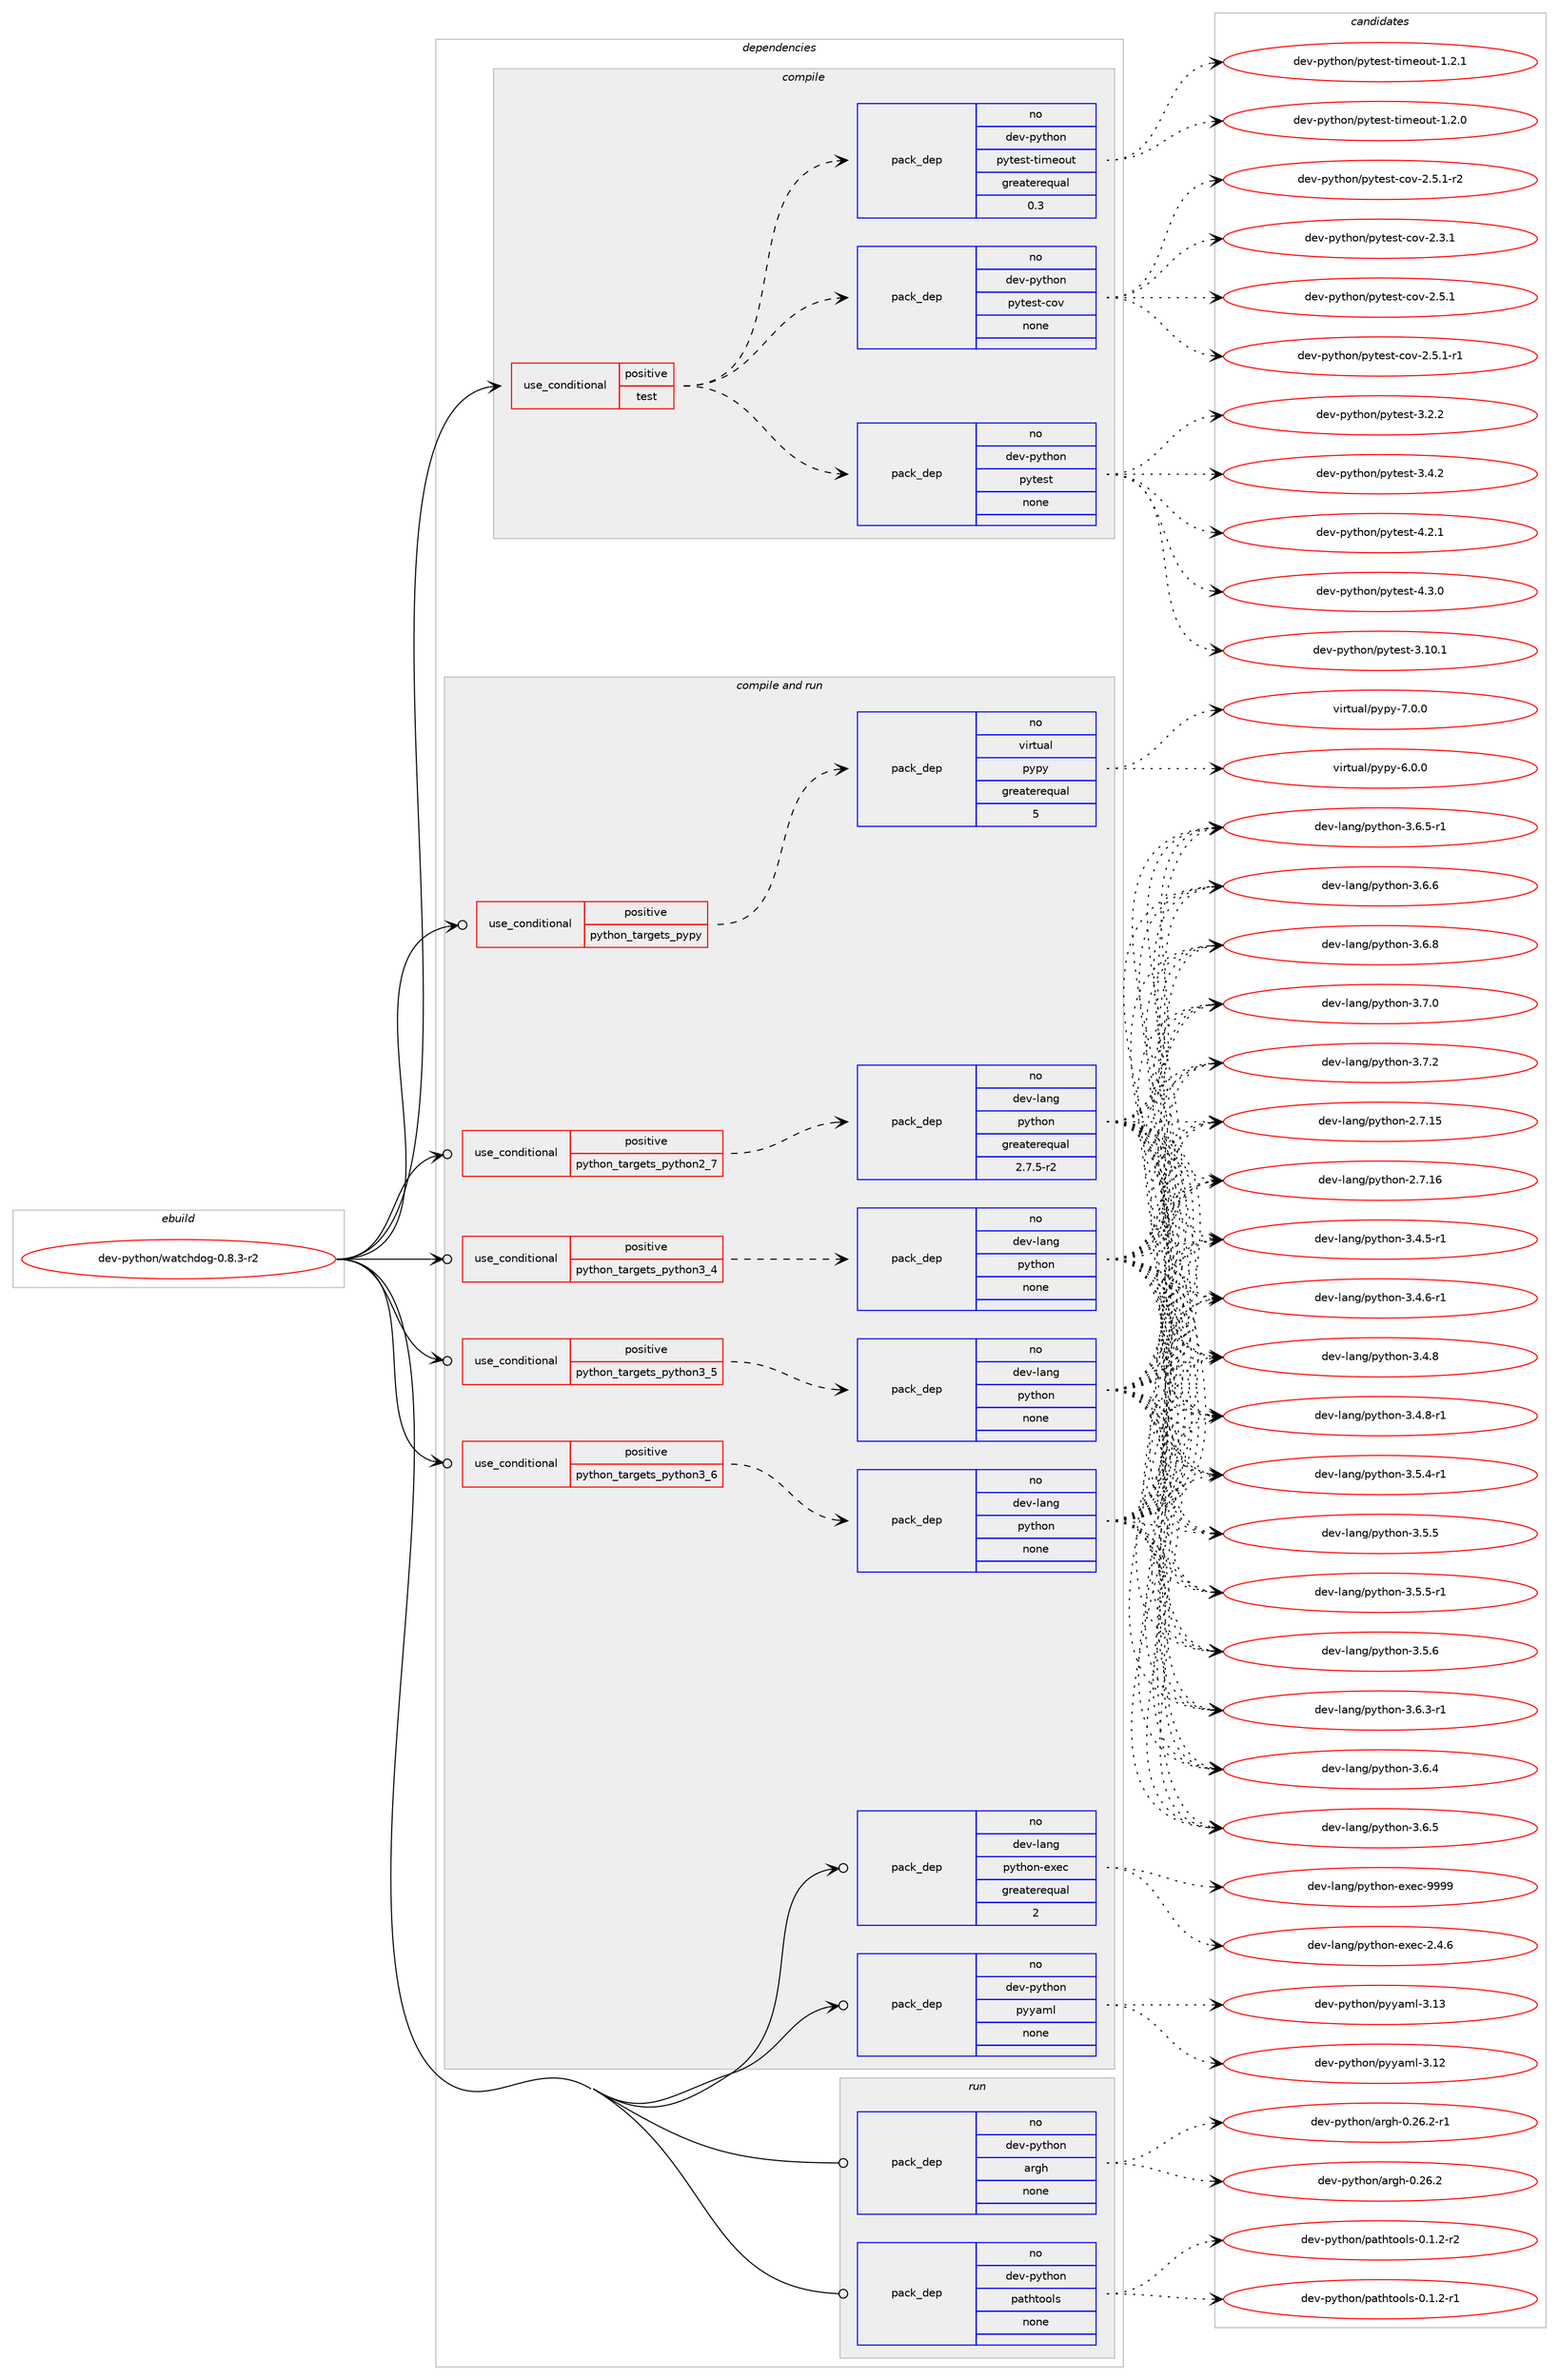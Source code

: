 digraph prolog {

# *************
# Graph options
# *************

newrank=true;
concentrate=true;
compound=true;
graph [rankdir=LR,fontname=Helvetica,fontsize=10,ranksep=1.5];#, ranksep=2.5, nodesep=0.2];
edge  [arrowhead=vee];
node  [fontname=Helvetica,fontsize=10];

# **********
# The ebuild
# **********

subgraph cluster_leftcol {
color=gray;
rank=same;
label=<<i>ebuild</i>>;
id [label="dev-python/watchdog-0.8.3-r2", color=red, width=4, href="../dev-python/watchdog-0.8.3-r2.svg"];
}

# ****************
# The dependencies
# ****************

subgraph cluster_midcol {
color=gray;
label=<<i>dependencies</i>>;
subgraph cluster_compile {
fillcolor="#eeeeee";
style=filled;
label=<<i>compile</i>>;
subgraph cond386599 {
dependency1447335 [label=<<TABLE BORDER="0" CELLBORDER="1" CELLSPACING="0" CELLPADDING="4"><TR><TD ROWSPAN="3" CELLPADDING="10">use_conditional</TD></TR><TR><TD>positive</TD></TR><TR><TD>test</TD></TR></TABLE>>, shape=none, color=red];
subgraph pack1037366 {
dependency1447336 [label=<<TABLE BORDER="0" CELLBORDER="1" CELLSPACING="0" CELLPADDING="4" WIDTH="220"><TR><TD ROWSPAN="6" CELLPADDING="30">pack_dep</TD></TR><TR><TD WIDTH="110">no</TD></TR><TR><TD>dev-python</TD></TR><TR><TD>pytest</TD></TR><TR><TD>none</TD></TR><TR><TD></TD></TR></TABLE>>, shape=none, color=blue];
}
dependency1447335:e -> dependency1447336:w [weight=20,style="dashed",arrowhead="vee"];
subgraph pack1037367 {
dependency1447337 [label=<<TABLE BORDER="0" CELLBORDER="1" CELLSPACING="0" CELLPADDING="4" WIDTH="220"><TR><TD ROWSPAN="6" CELLPADDING="30">pack_dep</TD></TR><TR><TD WIDTH="110">no</TD></TR><TR><TD>dev-python</TD></TR><TR><TD>pytest-cov</TD></TR><TR><TD>none</TD></TR><TR><TD></TD></TR></TABLE>>, shape=none, color=blue];
}
dependency1447335:e -> dependency1447337:w [weight=20,style="dashed",arrowhead="vee"];
subgraph pack1037368 {
dependency1447338 [label=<<TABLE BORDER="0" CELLBORDER="1" CELLSPACING="0" CELLPADDING="4" WIDTH="220"><TR><TD ROWSPAN="6" CELLPADDING="30">pack_dep</TD></TR><TR><TD WIDTH="110">no</TD></TR><TR><TD>dev-python</TD></TR><TR><TD>pytest-timeout</TD></TR><TR><TD>greaterequal</TD></TR><TR><TD>0.3</TD></TR></TABLE>>, shape=none, color=blue];
}
dependency1447335:e -> dependency1447338:w [weight=20,style="dashed",arrowhead="vee"];
}
id:e -> dependency1447335:w [weight=20,style="solid",arrowhead="vee"];
}
subgraph cluster_compileandrun {
fillcolor="#eeeeee";
style=filled;
label=<<i>compile and run</i>>;
subgraph cond386600 {
dependency1447339 [label=<<TABLE BORDER="0" CELLBORDER="1" CELLSPACING="0" CELLPADDING="4"><TR><TD ROWSPAN="3" CELLPADDING="10">use_conditional</TD></TR><TR><TD>positive</TD></TR><TR><TD>python_targets_pypy</TD></TR></TABLE>>, shape=none, color=red];
subgraph pack1037369 {
dependency1447340 [label=<<TABLE BORDER="0" CELLBORDER="1" CELLSPACING="0" CELLPADDING="4" WIDTH="220"><TR><TD ROWSPAN="6" CELLPADDING="30">pack_dep</TD></TR><TR><TD WIDTH="110">no</TD></TR><TR><TD>virtual</TD></TR><TR><TD>pypy</TD></TR><TR><TD>greaterequal</TD></TR><TR><TD>5</TD></TR></TABLE>>, shape=none, color=blue];
}
dependency1447339:e -> dependency1447340:w [weight=20,style="dashed",arrowhead="vee"];
}
id:e -> dependency1447339:w [weight=20,style="solid",arrowhead="odotvee"];
subgraph cond386601 {
dependency1447341 [label=<<TABLE BORDER="0" CELLBORDER="1" CELLSPACING="0" CELLPADDING="4"><TR><TD ROWSPAN="3" CELLPADDING="10">use_conditional</TD></TR><TR><TD>positive</TD></TR><TR><TD>python_targets_python2_7</TD></TR></TABLE>>, shape=none, color=red];
subgraph pack1037370 {
dependency1447342 [label=<<TABLE BORDER="0" CELLBORDER="1" CELLSPACING="0" CELLPADDING="4" WIDTH="220"><TR><TD ROWSPAN="6" CELLPADDING="30">pack_dep</TD></TR><TR><TD WIDTH="110">no</TD></TR><TR><TD>dev-lang</TD></TR><TR><TD>python</TD></TR><TR><TD>greaterequal</TD></TR><TR><TD>2.7.5-r2</TD></TR></TABLE>>, shape=none, color=blue];
}
dependency1447341:e -> dependency1447342:w [weight=20,style="dashed",arrowhead="vee"];
}
id:e -> dependency1447341:w [weight=20,style="solid",arrowhead="odotvee"];
subgraph cond386602 {
dependency1447343 [label=<<TABLE BORDER="0" CELLBORDER="1" CELLSPACING="0" CELLPADDING="4"><TR><TD ROWSPAN="3" CELLPADDING="10">use_conditional</TD></TR><TR><TD>positive</TD></TR><TR><TD>python_targets_python3_4</TD></TR></TABLE>>, shape=none, color=red];
subgraph pack1037371 {
dependency1447344 [label=<<TABLE BORDER="0" CELLBORDER="1" CELLSPACING="0" CELLPADDING="4" WIDTH="220"><TR><TD ROWSPAN="6" CELLPADDING="30">pack_dep</TD></TR><TR><TD WIDTH="110">no</TD></TR><TR><TD>dev-lang</TD></TR><TR><TD>python</TD></TR><TR><TD>none</TD></TR><TR><TD></TD></TR></TABLE>>, shape=none, color=blue];
}
dependency1447343:e -> dependency1447344:w [weight=20,style="dashed",arrowhead="vee"];
}
id:e -> dependency1447343:w [weight=20,style="solid",arrowhead="odotvee"];
subgraph cond386603 {
dependency1447345 [label=<<TABLE BORDER="0" CELLBORDER="1" CELLSPACING="0" CELLPADDING="4"><TR><TD ROWSPAN="3" CELLPADDING="10">use_conditional</TD></TR><TR><TD>positive</TD></TR><TR><TD>python_targets_python3_5</TD></TR></TABLE>>, shape=none, color=red];
subgraph pack1037372 {
dependency1447346 [label=<<TABLE BORDER="0" CELLBORDER="1" CELLSPACING="0" CELLPADDING="4" WIDTH="220"><TR><TD ROWSPAN="6" CELLPADDING="30">pack_dep</TD></TR><TR><TD WIDTH="110">no</TD></TR><TR><TD>dev-lang</TD></TR><TR><TD>python</TD></TR><TR><TD>none</TD></TR><TR><TD></TD></TR></TABLE>>, shape=none, color=blue];
}
dependency1447345:e -> dependency1447346:w [weight=20,style="dashed",arrowhead="vee"];
}
id:e -> dependency1447345:w [weight=20,style="solid",arrowhead="odotvee"];
subgraph cond386604 {
dependency1447347 [label=<<TABLE BORDER="0" CELLBORDER="1" CELLSPACING="0" CELLPADDING="4"><TR><TD ROWSPAN="3" CELLPADDING="10">use_conditional</TD></TR><TR><TD>positive</TD></TR><TR><TD>python_targets_python3_6</TD></TR></TABLE>>, shape=none, color=red];
subgraph pack1037373 {
dependency1447348 [label=<<TABLE BORDER="0" CELLBORDER="1" CELLSPACING="0" CELLPADDING="4" WIDTH="220"><TR><TD ROWSPAN="6" CELLPADDING="30">pack_dep</TD></TR><TR><TD WIDTH="110">no</TD></TR><TR><TD>dev-lang</TD></TR><TR><TD>python</TD></TR><TR><TD>none</TD></TR><TR><TD></TD></TR></TABLE>>, shape=none, color=blue];
}
dependency1447347:e -> dependency1447348:w [weight=20,style="dashed",arrowhead="vee"];
}
id:e -> dependency1447347:w [weight=20,style="solid",arrowhead="odotvee"];
subgraph pack1037374 {
dependency1447349 [label=<<TABLE BORDER="0" CELLBORDER="1" CELLSPACING="0" CELLPADDING="4" WIDTH="220"><TR><TD ROWSPAN="6" CELLPADDING="30">pack_dep</TD></TR><TR><TD WIDTH="110">no</TD></TR><TR><TD>dev-lang</TD></TR><TR><TD>python-exec</TD></TR><TR><TD>greaterequal</TD></TR><TR><TD>2</TD></TR></TABLE>>, shape=none, color=blue];
}
id:e -> dependency1447349:w [weight=20,style="solid",arrowhead="odotvee"];
subgraph pack1037375 {
dependency1447350 [label=<<TABLE BORDER="0" CELLBORDER="1" CELLSPACING="0" CELLPADDING="4" WIDTH="220"><TR><TD ROWSPAN="6" CELLPADDING="30">pack_dep</TD></TR><TR><TD WIDTH="110">no</TD></TR><TR><TD>dev-python</TD></TR><TR><TD>pyyaml</TD></TR><TR><TD>none</TD></TR><TR><TD></TD></TR></TABLE>>, shape=none, color=blue];
}
id:e -> dependency1447350:w [weight=20,style="solid",arrowhead="odotvee"];
}
subgraph cluster_run {
fillcolor="#eeeeee";
style=filled;
label=<<i>run</i>>;
subgraph pack1037376 {
dependency1447351 [label=<<TABLE BORDER="0" CELLBORDER="1" CELLSPACING="0" CELLPADDING="4" WIDTH="220"><TR><TD ROWSPAN="6" CELLPADDING="30">pack_dep</TD></TR><TR><TD WIDTH="110">no</TD></TR><TR><TD>dev-python</TD></TR><TR><TD>argh</TD></TR><TR><TD>none</TD></TR><TR><TD></TD></TR></TABLE>>, shape=none, color=blue];
}
id:e -> dependency1447351:w [weight=20,style="solid",arrowhead="odot"];
subgraph pack1037377 {
dependency1447352 [label=<<TABLE BORDER="0" CELLBORDER="1" CELLSPACING="0" CELLPADDING="4" WIDTH="220"><TR><TD ROWSPAN="6" CELLPADDING="30">pack_dep</TD></TR><TR><TD WIDTH="110">no</TD></TR><TR><TD>dev-python</TD></TR><TR><TD>pathtools</TD></TR><TR><TD>none</TD></TR><TR><TD></TD></TR></TABLE>>, shape=none, color=blue];
}
id:e -> dependency1447352:w [weight=20,style="solid",arrowhead="odot"];
}
}

# **************
# The candidates
# **************

subgraph cluster_choices {
rank=same;
color=gray;
label=<<i>candidates</i>>;

subgraph choice1037366 {
color=black;
nodesep=1;
choice100101118451121211161041111104711212111610111511645514649484649 [label="dev-python/pytest-3.10.1", color=red, width=4,href="../dev-python/pytest-3.10.1.svg"];
choice1001011184511212111610411111047112121116101115116455146504650 [label="dev-python/pytest-3.2.2", color=red, width=4,href="../dev-python/pytest-3.2.2.svg"];
choice1001011184511212111610411111047112121116101115116455146524650 [label="dev-python/pytest-3.4.2", color=red, width=4,href="../dev-python/pytest-3.4.2.svg"];
choice1001011184511212111610411111047112121116101115116455246504649 [label="dev-python/pytest-4.2.1", color=red, width=4,href="../dev-python/pytest-4.2.1.svg"];
choice1001011184511212111610411111047112121116101115116455246514648 [label="dev-python/pytest-4.3.0", color=red, width=4,href="../dev-python/pytest-4.3.0.svg"];
dependency1447336:e -> choice100101118451121211161041111104711212111610111511645514649484649:w [style=dotted,weight="100"];
dependency1447336:e -> choice1001011184511212111610411111047112121116101115116455146504650:w [style=dotted,weight="100"];
dependency1447336:e -> choice1001011184511212111610411111047112121116101115116455146524650:w [style=dotted,weight="100"];
dependency1447336:e -> choice1001011184511212111610411111047112121116101115116455246504649:w [style=dotted,weight="100"];
dependency1447336:e -> choice1001011184511212111610411111047112121116101115116455246514648:w [style=dotted,weight="100"];
}
subgraph choice1037367 {
color=black;
nodesep=1;
choice10010111845112121116104111110471121211161011151164599111118455046514649 [label="dev-python/pytest-cov-2.3.1", color=red, width=4,href="../dev-python/pytest-cov-2.3.1.svg"];
choice10010111845112121116104111110471121211161011151164599111118455046534649 [label="dev-python/pytest-cov-2.5.1", color=red, width=4,href="../dev-python/pytest-cov-2.5.1.svg"];
choice100101118451121211161041111104711212111610111511645991111184550465346494511449 [label="dev-python/pytest-cov-2.5.1-r1", color=red, width=4,href="../dev-python/pytest-cov-2.5.1-r1.svg"];
choice100101118451121211161041111104711212111610111511645991111184550465346494511450 [label="dev-python/pytest-cov-2.5.1-r2", color=red, width=4,href="../dev-python/pytest-cov-2.5.1-r2.svg"];
dependency1447337:e -> choice10010111845112121116104111110471121211161011151164599111118455046514649:w [style=dotted,weight="100"];
dependency1447337:e -> choice10010111845112121116104111110471121211161011151164599111118455046534649:w [style=dotted,weight="100"];
dependency1447337:e -> choice100101118451121211161041111104711212111610111511645991111184550465346494511449:w [style=dotted,weight="100"];
dependency1447337:e -> choice100101118451121211161041111104711212111610111511645991111184550465346494511450:w [style=dotted,weight="100"];
}
subgraph choice1037368 {
color=black;
nodesep=1;
choice100101118451121211161041111104711212111610111511645116105109101111117116454946504648 [label="dev-python/pytest-timeout-1.2.0", color=red, width=4,href="../dev-python/pytest-timeout-1.2.0.svg"];
choice100101118451121211161041111104711212111610111511645116105109101111117116454946504649 [label="dev-python/pytest-timeout-1.2.1", color=red, width=4,href="../dev-python/pytest-timeout-1.2.1.svg"];
dependency1447338:e -> choice100101118451121211161041111104711212111610111511645116105109101111117116454946504648:w [style=dotted,weight="100"];
dependency1447338:e -> choice100101118451121211161041111104711212111610111511645116105109101111117116454946504649:w [style=dotted,weight="100"];
}
subgraph choice1037369 {
color=black;
nodesep=1;
choice1181051141161179710847112121112121455446484648 [label="virtual/pypy-6.0.0", color=red, width=4,href="../virtual/pypy-6.0.0.svg"];
choice1181051141161179710847112121112121455546484648 [label="virtual/pypy-7.0.0", color=red, width=4,href="../virtual/pypy-7.0.0.svg"];
dependency1447340:e -> choice1181051141161179710847112121112121455446484648:w [style=dotted,weight="100"];
dependency1447340:e -> choice1181051141161179710847112121112121455546484648:w [style=dotted,weight="100"];
}
subgraph choice1037370 {
color=black;
nodesep=1;
choice10010111845108971101034711212111610411111045504655464953 [label="dev-lang/python-2.7.15", color=red, width=4,href="../dev-lang/python-2.7.15.svg"];
choice10010111845108971101034711212111610411111045504655464954 [label="dev-lang/python-2.7.16", color=red, width=4,href="../dev-lang/python-2.7.16.svg"];
choice1001011184510897110103471121211161041111104551465246534511449 [label="dev-lang/python-3.4.5-r1", color=red, width=4,href="../dev-lang/python-3.4.5-r1.svg"];
choice1001011184510897110103471121211161041111104551465246544511449 [label="dev-lang/python-3.4.6-r1", color=red, width=4,href="../dev-lang/python-3.4.6-r1.svg"];
choice100101118451089711010347112121116104111110455146524656 [label="dev-lang/python-3.4.8", color=red, width=4,href="../dev-lang/python-3.4.8.svg"];
choice1001011184510897110103471121211161041111104551465246564511449 [label="dev-lang/python-3.4.8-r1", color=red, width=4,href="../dev-lang/python-3.4.8-r1.svg"];
choice1001011184510897110103471121211161041111104551465346524511449 [label="dev-lang/python-3.5.4-r1", color=red, width=4,href="../dev-lang/python-3.5.4-r1.svg"];
choice100101118451089711010347112121116104111110455146534653 [label="dev-lang/python-3.5.5", color=red, width=4,href="../dev-lang/python-3.5.5.svg"];
choice1001011184510897110103471121211161041111104551465346534511449 [label="dev-lang/python-3.5.5-r1", color=red, width=4,href="../dev-lang/python-3.5.5-r1.svg"];
choice100101118451089711010347112121116104111110455146534654 [label="dev-lang/python-3.5.6", color=red, width=4,href="../dev-lang/python-3.5.6.svg"];
choice1001011184510897110103471121211161041111104551465446514511449 [label="dev-lang/python-3.6.3-r1", color=red, width=4,href="../dev-lang/python-3.6.3-r1.svg"];
choice100101118451089711010347112121116104111110455146544652 [label="dev-lang/python-3.6.4", color=red, width=4,href="../dev-lang/python-3.6.4.svg"];
choice100101118451089711010347112121116104111110455146544653 [label="dev-lang/python-3.6.5", color=red, width=4,href="../dev-lang/python-3.6.5.svg"];
choice1001011184510897110103471121211161041111104551465446534511449 [label="dev-lang/python-3.6.5-r1", color=red, width=4,href="../dev-lang/python-3.6.5-r1.svg"];
choice100101118451089711010347112121116104111110455146544654 [label="dev-lang/python-3.6.6", color=red, width=4,href="../dev-lang/python-3.6.6.svg"];
choice100101118451089711010347112121116104111110455146544656 [label="dev-lang/python-3.6.8", color=red, width=4,href="../dev-lang/python-3.6.8.svg"];
choice100101118451089711010347112121116104111110455146554648 [label="dev-lang/python-3.7.0", color=red, width=4,href="../dev-lang/python-3.7.0.svg"];
choice100101118451089711010347112121116104111110455146554650 [label="dev-lang/python-3.7.2", color=red, width=4,href="../dev-lang/python-3.7.2.svg"];
dependency1447342:e -> choice10010111845108971101034711212111610411111045504655464953:w [style=dotted,weight="100"];
dependency1447342:e -> choice10010111845108971101034711212111610411111045504655464954:w [style=dotted,weight="100"];
dependency1447342:e -> choice1001011184510897110103471121211161041111104551465246534511449:w [style=dotted,weight="100"];
dependency1447342:e -> choice1001011184510897110103471121211161041111104551465246544511449:w [style=dotted,weight="100"];
dependency1447342:e -> choice100101118451089711010347112121116104111110455146524656:w [style=dotted,weight="100"];
dependency1447342:e -> choice1001011184510897110103471121211161041111104551465246564511449:w [style=dotted,weight="100"];
dependency1447342:e -> choice1001011184510897110103471121211161041111104551465346524511449:w [style=dotted,weight="100"];
dependency1447342:e -> choice100101118451089711010347112121116104111110455146534653:w [style=dotted,weight="100"];
dependency1447342:e -> choice1001011184510897110103471121211161041111104551465346534511449:w [style=dotted,weight="100"];
dependency1447342:e -> choice100101118451089711010347112121116104111110455146534654:w [style=dotted,weight="100"];
dependency1447342:e -> choice1001011184510897110103471121211161041111104551465446514511449:w [style=dotted,weight="100"];
dependency1447342:e -> choice100101118451089711010347112121116104111110455146544652:w [style=dotted,weight="100"];
dependency1447342:e -> choice100101118451089711010347112121116104111110455146544653:w [style=dotted,weight="100"];
dependency1447342:e -> choice1001011184510897110103471121211161041111104551465446534511449:w [style=dotted,weight="100"];
dependency1447342:e -> choice100101118451089711010347112121116104111110455146544654:w [style=dotted,weight="100"];
dependency1447342:e -> choice100101118451089711010347112121116104111110455146544656:w [style=dotted,weight="100"];
dependency1447342:e -> choice100101118451089711010347112121116104111110455146554648:w [style=dotted,weight="100"];
dependency1447342:e -> choice100101118451089711010347112121116104111110455146554650:w [style=dotted,weight="100"];
}
subgraph choice1037371 {
color=black;
nodesep=1;
choice10010111845108971101034711212111610411111045504655464953 [label="dev-lang/python-2.7.15", color=red, width=4,href="../dev-lang/python-2.7.15.svg"];
choice10010111845108971101034711212111610411111045504655464954 [label="dev-lang/python-2.7.16", color=red, width=4,href="../dev-lang/python-2.7.16.svg"];
choice1001011184510897110103471121211161041111104551465246534511449 [label="dev-lang/python-3.4.5-r1", color=red, width=4,href="../dev-lang/python-3.4.5-r1.svg"];
choice1001011184510897110103471121211161041111104551465246544511449 [label="dev-lang/python-3.4.6-r1", color=red, width=4,href="../dev-lang/python-3.4.6-r1.svg"];
choice100101118451089711010347112121116104111110455146524656 [label="dev-lang/python-3.4.8", color=red, width=4,href="../dev-lang/python-3.4.8.svg"];
choice1001011184510897110103471121211161041111104551465246564511449 [label="dev-lang/python-3.4.8-r1", color=red, width=4,href="../dev-lang/python-3.4.8-r1.svg"];
choice1001011184510897110103471121211161041111104551465346524511449 [label="dev-lang/python-3.5.4-r1", color=red, width=4,href="../dev-lang/python-3.5.4-r1.svg"];
choice100101118451089711010347112121116104111110455146534653 [label="dev-lang/python-3.5.5", color=red, width=4,href="../dev-lang/python-3.5.5.svg"];
choice1001011184510897110103471121211161041111104551465346534511449 [label="dev-lang/python-3.5.5-r1", color=red, width=4,href="../dev-lang/python-3.5.5-r1.svg"];
choice100101118451089711010347112121116104111110455146534654 [label="dev-lang/python-3.5.6", color=red, width=4,href="../dev-lang/python-3.5.6.svg"];
choice1001011184510897110103471121211161041111104551465446514511449 [label="dev-lang/python-3.6.3-r1", color=red, width=4,href="../dev-lang/python-3.6.3-r1.svg"];
choice100101118451089711010347112121116104111110455146544652 [label="dev-lang/python-3.6.4", color=red, width=4,href="../dev-lang/python-3.6.4.svg"];
choice100101118451089711010347112121116104111110455146544653 [label="dev-lang/python-3.6.5", color=red, width=4,href="../dev-lang/python-3.6.5.svg"];
choice1001011184510897110103471121211161041111104551465446534511449 [label="dev-lang/python-3.6.5-r1", color=red, width=4,href="../dev-lang/python-3.6.5-r1.svg"];
choice100101118451089711010347112121116104111110455146544654 [label="dev-lang/python-3.6.6", color=red, width=4,href="../dev-lang/python-3.6.6.svg"];
choice100101118451089711010347112121116104111110455146544656 [label="dev-lang/python-3.6.8", color=red, width=4,href="../dev-lang/python-3.6.8.svg"];
choice100101118451089711010347112121116104111110455146554648 [label="dev-lang/python-3.7.0", color=red, width=4,href="../dev-lang/python-3.7.0.svg"];
choice100101118451089711010347112121116104111110455146554650 [label="dev-lang/python-3.7.2", color=red, width=4,href="../dev-lang/python-3.7.2.svg"];
dependency1447344:e -> choice10010111845108971101034711212111610411111045504655464953:w [style=dotted,weight="100"];
dependency1447344:e -> choice10010111845108971101034711212111610411111045504655464954:w [style=dotted,weight="100"];
dependency1447344:e -> choice1001011184510897110103471121211161041111104551465246534511449:w [style=dotted,weight="100"];
dependency1447344:e -> choice1001011184510897110103471121211161041111104551465246544511449:w [style=dotted,weight="100"];
dependency1447344:e -> choice100101118451089711010347112121116104111110455146524656:w [style=dotted,weight="100"];
dependency1447344:e -> choice1001011184510897110103471121211161041111104551465246564511449:w [style=dotted,weight="100"];
dependency1447344:e -> choice1001011184510897110103471121211161041111104551465346524511449:w [style=dotted,weight="100"];
dependency1447344:e -> choice100101118451089711010347112121116104111110455146534653:w [style=dotted,weight="100"];
dependency1447344:e -> choice1001011184510897110103471121211161041111104551465346534511449:w [style=dotted,weight="100"];
dependency1447344:e -> choice100101118451089711010347112121116104111110455146534654:w [style=dotted,weight="100"];
dependency1447344:e -> choice1001011184510897110103471121211161041111104551465446514511449:w [style=dotted,weight="100"];
dependency1447344:e -> choice100101118451089711010347112121116104111110455146544652:w [style=dotted,weight="100"];
dependency1447344:e -> choice100101118451089711010347112121116104111110455146544653:w [style=dotted,weight="100"];
dependency1447344:e -> choice1001011184510897110103471121211161041111104551465446534511449:w [style=dotted,weight="100"];
dependency1447344:e -> choice100101118451089711010347112121116104111110455146544654:w [style=dotted,weight="100"];
dependency1447344:e -> choice100101118451089711010347112121116104111110455146544656:w [style=dotted,weight="100"];
dependency1447344:e -> choice100101118451089711010347112121116104111110455146554648:w [style=dotted,weight="100"];
dependency1447344:e -> choice100101118451089711010347112121116104111110455146554650:w [style=dotted,weight="100"];
}
subgraph choice1037372 {
color=black;
nodesep=1;
choice10010111845108971101034711212111610411111045504655464953 [label="dev-lang/python-2.7.15", color=red, width=4,href="../dev-lang/python-2.7.15.svg"];
choice10010111845108971101034711212111610411111045504655464954 [label="dev-lang/python-2.7.16", color=red, width=4,href="../dev-lang/python-2.7.16.svg"];
choice1001011184510897110103471121211161041111104551465246534511449 [label="dev-lang/python-3.4.5-r1", color=red, width=4,href="../dev-lang/python-3.4.5-r1.svg"];
choice1001011184510897110103471121211161041111104551465246544511449 [label="dev-lang/python-3.4.6-r1", color=red, width=4,href="../dev-lang/python-3.4.6-r1.svg"];
choice100101118451089711010347112121116104111110455146524656 [label="dev-lang/python-3.4.8", color=red, width=4,href="../dev-lang/python-3.4.8.svg"];
choice1001011184510897110103471121211161041111104551465246564511449 [label="dev-lang/python-3.4.8-r1", color=red, width=4,href="../dev-lang/python-3.4.8-r1.svg"];
choice1001011184510897110103471121211161041111104551465346524511449 [label="dev-lang/python-3.5.4-r1", color=red, width=4,href="../dev-lang/python-3.5.4-r1.svg"];
choice100101118451089711010347112121116104111110455146534653 [label="dev-lang/python-3.5.5", color=red, width=4,href="../dev-lang/python-3.5.5.svg"];
choice1001011184510897110103471121211161041111104551465346534511449 [label="dev-lang/python-3.5.5-r1", color=red, width=4,href="../dev-lang/python-3.5.5-r1.svg"];
choice100101118451089711010347112121116104111110455146534654 [label="dev-lang/python-3.5.6", color=red, width=4,href="../dev-lang/python-3.5.6.svg"];
choice1001011184510897110103471121211161041111104551465446514511449 [label="dev-lang/python-3.6.3-r1", color=red, width=4,href="../dev-lang/python-3.6.3-r1.svg"];
choice100101118451089711010347112121116104111110455146544652 [label="dev-lang/python-3.6.4", color=red, width=4,href="../dev-lang/python-3.6.4.svg"];
choice100101118451089711010347112121116104111110455146544653 [label="dev-lang/python-3.6.5", color=red, width=4,href="../dev-lang/python-3.6.5.svg"];
choice1001011184510897110103471121211161041111104551465446534511449 [label="dev-lang/python-3.6.5-r1", color=red, width=4,href="../dev-lang/python-3.6.5-r1.svg"];
choice100101118451089711010347112121116104111110455146544654 [label="dev-lang/python-3.6.6", color=red, width=4,href="../dev-lang/python-3.6.6.svg"];
choice100101118451089711010347112121116104111110455146544656 [label="dev-lang/python-3.6.8", color=red, width=4,href="../dev-lang/python-3.6.8.svg"];
choice100101118451089711010347112121116104111110455146554648 [label="dev-lang/python-3.7.0", color=red, width=4,href="../dev-lang/python-3.7.0.svg"];
choice100101118451089711010347112121116104111110455146554650 [label="dev-lang/python-3.7.2", color=red, width=4,href="../dev-lang/python-3.7.2.svg"];
dependency1447346:e -> choice10010111845108971101034711212111610411111045504655464953:w [style=dotted,weight="100"];
dependency1447346:e -> choice10010111845108971101034711212111610411111045504655464954:w [style=dotted,weight="100"];
dependency1447346:e -> choice1001011184510897110103471121211161041111104551465246534511449:w [style=dotted,weight="100"];
dependency1447346:e -> choice1001011184510897110103471121211161041111104551465246544511449:w [style=dotted,weight="100"];
dependency1447346:e -> choice100101118451089711010347112121116104111110455146524656:w [style=dotted,weight="100"];
dependency1447346:e -> choice1001011184510897110103471121211161041111104551465246564511449:w [style=dotted,weight="100"];
dependency1447346:e -> choice1001011184510897110103471121211161041111104551465346524511449:w [style=dotted,weight="100"];
dependency1447346:e -> choice100101118451089711010347112121116104111110455146534653:w [style=dotted,weight="100"];
dependency1447346:e -> choice1001011184510897110103471121211161041111104551465346534511449:w [style=dotted,weight="100"];
dependency1447346:e -> choice100101118451089711010347112121116104111110455146534654:w [style=dotted,weight="100"];
dependency1447346:e -> choice1001011184510897110103471121211161041111104551465446514511449:w [style=dotted,weight="100"];
dependency1447346:e -> choice100101118451089711010347112121116104111110455146544652:w [style=dotted,weight="100"];
dependency1447346:e -> choice100101118451089711010347112121116104111110455146544653:w [style=dotted,weight="100"];
dependency1447346:e -> choice1001011184510897110103471121211161041111104551465446534511449:w [style=dotted,weight="100"];
dependency1447346:e -> choice100101118451089711010347112121116104111110455146544654:w [style=dotted,weight="100"];
dependency1447346:e -> choice100101118451089711010347112121116104111110455146544656:w [style=dotted,weight="100"];
dependency1447346:e -> choice100101118451089711010347112121116104111110455146554648:w [style=dotted,weight="100"];
dependency1447346:e -> choice100101118451089711010347112121116104111110455146554650:w [style=dotted,weight="100"];
}
subgraph choice1037373 {
color=black;
nodesep=1;
choice10010111845108971101034711212111610411111045504655464953 [label="dev-lang/python-2.7.15", color=red, width=4,href="../dev-lang/python-2.7.15.svg"];
choice10010111845108971101034711212111610411111045504655464954 [label="dev-lang/python-2.7.16", color=red, width=4,href="../dev-lang/python-2.7.16.svg"];
choice1001011184510897110103471121211161041111104551465246534511449 [label="dev-lang/python-3.4.5-r1", color=red, width=4,href="../dev-lang/python-3.4.5-r1.svg"];
choice1001011184510897110103471121211161041111104551465246544511449 [label="dev-lang/python-3.4.6-r1", color=red, width=4,href="../dev-lang/python-3.4.6-r1.svg"];
choice100101118451089711010347112121116104111110455146524656 [label="dev-lang/python-3.4.8", color=red, width=4,href="../dev-lang/python-3.4.8.svg"];
choice1001011184510897110103471121211161041111104551465246564511449 [label="dev-lang/python-3.4.8-r1", color=red, width=4,href="../dev-lang/python-3.4.8-r1.svg"];
choice1001011184510897110103471121211161041111104551465346524511449 [label="dev-lang/python-3.5.4-r1", color=red, width=4,href="../dev-lang/python-3.5.4-r1.svg"];
choice100101118451089711010347112121116104111110455146534653 [label="dev-lang/python-3.5.5", color=red, width=4,href="../dev-lang/python-3.5.5.svg"];
choice1001011184510897110103471121211161041111104551465346534511449 [label="dev-lang/python-3.5.5-r1", color=red, width=4,href="../dev-lang/python-3.5.5-r1.svg"];
choice100101118451089711010347112121116104111110455146534654 [label="dev-lang/python-3.5.6", color=red, width=4,href="../dev-lang/python-3.5.6.svg"];
choice1001011184510897110103471121211161041111104551465446514511449 [label="dev-lang/python-3.6.3-r1", color=red, width=4,href="../dev-lang/python-3.6.3-r1.svg"];
choice100101118451089711010347112121116104111110455146544652 [label="dev-lang/python-3.6.4", color=red, width=4,href="../dev-lang/python-3.6.4.svg"];
choice100101118451089711010347112121116104111110455146544653 [label="dev-lang/python-3.6.5", color=red, width=4,href="../dev-lang/python-3.6.5.svg"];
choice1001011184510897110103471121211161041111104551465446534511449 [label="dev-lang/python-3.6.5-r1", color=red, width=4,href="../dev-lang/python-3.6.5-r1.svg"];
choice100101118451089711010347112121116104111110455146544654 [label="dev-lang/python-3.6.6", color=red, width=4,href="../dev-lang/python-3.6.6.svg"];
choice100101118451089711010347112121116104111110455146544656 [label="dev-lang/python-3.6.8", color=red, width=4,href="../dev-lang/python-3.6.8.svg"];
choice100101118451089711010347112121116104111110455146554648 [label="dev-lang/python-3.7.0", color=red, width=4,href="../dev-lang/python-3.7.0.svg"];
choice100101118451089711010347112121116104111110455146554650 [label="dev-lang/python-3.7.2", color=red, width=4,href="../dev-lang/python-3.7.2.svg"];
dependency1447348:e -> choice10010111845108971101034711212111610411111045504655464953:w [style=dotted,weight="100"];
dependency1447348:e -> choice10010111845108971101034711212111610411111045504655464954:w [style=dotted,weight="100"];
dependency1447348:e -> choice1001011184510897110103471121211161041111104551465246534511449:w [style=dotted,weight="100"];
dependency1447348:e -> choice1001011184510897110103471121211161041111104551465246544511449:w [style=dotted,weight="100"];
dependency1447348:e -> choice100101118451089711010347112121116104111110455146524656:w [style=dotted,weight="100"];
dependency1447348:e -> choice1001011184510897110103471121211161041111104551465246564511449:w [style=dotted,weight="100"];
dependency1447348:e -> choice1001011184510897110103471121211161041111104551465346524511449:w [style=dotted,weight="100"];
dependency1447348:e -> choice100101118451089711010347112121116104111110455146534653:w [style=dotted,weight="100"];
dependency1447348:e -> choice1001011184510897110103471121211161041111104551465346534511449:w [style=dotted,weight="100"];
dependency1447348:e -> choice100101118451089711010347112121116104111110455146534654:w [style=dotted,weight="100"];
dependency1447348:e -> choice1001011184510897110103471121211161041111104551465446514511449:w [style=dotted,weight="100"];
dependency1447348:e -> choice100101118451089711010347112121116104111110455146544652:w [style=dotted,weight="100"];
dependency1447348:e -> choice100101118451089711010347112121116104111110455146544653:w [style=dotted,weight="100"];
dependency1447348:e -> choice1001011184510897110103471121211161041111104551465446534511449:w [style=dotted,weight="100"];
dependency1447348:e -> choice100101118451089711010347112121116104111110455146544654:w [style=dotted,weight="100"];
dependency1447348:e -> choice100101118451089711010347112121116104111110455146544656:w [style=dotted,weight="100"];
dependency1447348:e -> choice100101118451089711010347112121116104111110455146554648:w [style=dotted,weight="100"];
dependency1447348:e -> choice100101118451089711010347112121116104111110455146554650:w [style=dotted,weight="100"];
}
subgraph choice1037374 {
color=black;
nodesep=1;
choice1001011184510897110103471121211161041111104510112010199455046524654 [label="dev-lang/python-exec-2.4.6", color=red, width=4,href="../dev-lang/python-exec-2.4.6.svg"];
choice10010111845108971101034711212111610411111045101120101994557575757 [label="dev-lang/python-exec-9999", color=red, width=4,href="../dev-lang/python-exec-9999.svg"];
dependency1447349:e -> choice1001011184510897110103471121211161041111104510112010199455046524654:w [style=dotted,weight="100"];
dependency1447349:e -> choice10010111845108971101034711212111610411111045101120101994557575757:w [style=dotted,weight="100"];
}
subgraph choice1037375 {
color=black;
nodesep=1;
choice1001011184511212111610411111047112121121971091084551464950 [label="dev-python/pyyaml-3.12", color=red, width=4,href="../dev-python/pyyaml-3.12.svg"];
choice1001011184511212111610411111047112121121971091084551464951 [label="dev-python/pyyaml-3.13", color=red, width=4,href="../dev-python/pyyaml-3.13.svg"];
dependency1447350:e -> choice1001011184511212111610411111047112121121971091084551464950:w [style=dotted,weight="100"];
dependency1447350:e -> choice1001011184511212111610411111047112121121971091084551464951:w [style=dotted,weight="100"];
}
subgraph choice1037376 {
color=black;
nodesep=1;
choice10010111845112121116104111110479711410310445484650544650 [label="dev-python/argh-0.26.2", color=red, width=4,href="../dev-python/argh-0.26.2.svg"];
choice100101118451121211161041111104797114103104454846505446504511449 [label="dev-python/argh-0.26.2-r1", color=red, width=4,href="../dev-python/argh-0.26.2-r1.svg"];
dependency1447351:e -> choice10010111845112121116104111110479711410310445484650544650:w [style=dotted,weight="100"];
dependency1447351:e -> choice100101118451121211161041111104797114103104454846505446504511449:w [style=dotted,weight="100"];
}
subgraph choice1037377 {
color=black;
nodesep=1;
choice1001011184511212111610411111047112971161041161111111081154548464946504511449 [label="dev-python/pathtools-0.1.2-r1", color=red, width=4,href="../dev-python/pathtools-0.1.2-r1.svg"];
choice1001011184511212111610411111047112971161041161111111081154548464946504511450 [label="dev-python/pathtools-0.1.2-r2", color=red, width=4,href="../dev-python/pathtools-0.1.2-r2.svg"];
dependency1447352:e -> choice1001011184511212111610411111047112971161041161111111081154548464946504511449:w [style=dotted,weight="100"];
dependency1447352:e -> choice1001011184511212111610411111047112971161041161111111081154548464946504511450:w [style=dotted,weight="100"];
}
}

}
